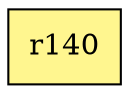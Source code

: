 digraph G {
rankdir=BT;ranksep="2.0";
"r140" [shape=record,fillcolor=khaki1,style=filled,label="{r140}"];
}